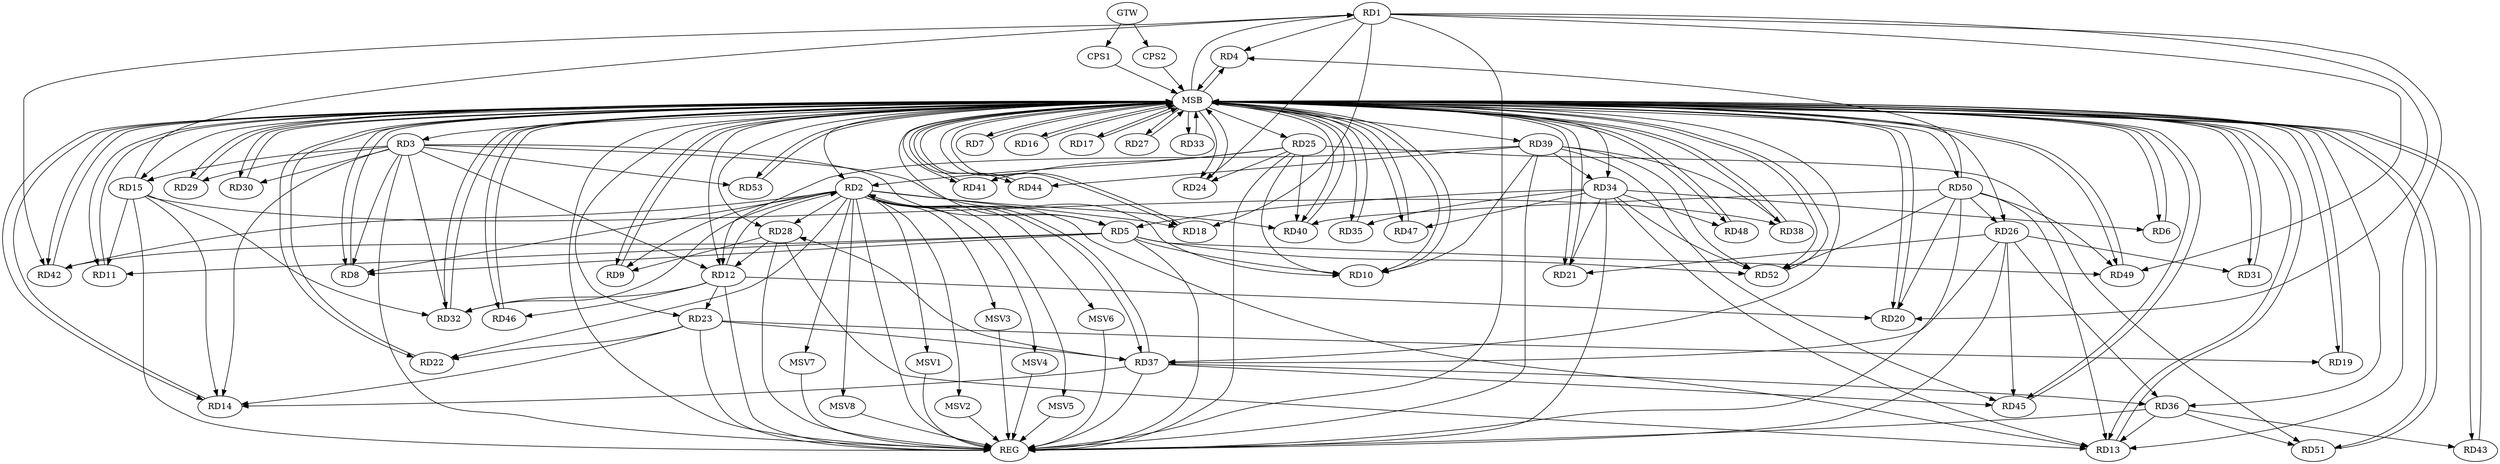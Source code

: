 strict digraph G {
  RD1 [ label="RD1" ];
  RD2 [ label="RD2" ];
  RD3 [ label="RD3" ];
  RD4 [ label="RD4" ];
  RD5 [ label="RD5" ];
  RD6 [ label="RD6" ];
  RD7 [ label="RD7" ];
  RD8 [ label="RD8" ];
  RD9 [ label="RD9" ];
  RD10 [ label="RD10" ];
  RD11 [ label="RD11" ];
  RD12 [ label="RD12" ];
  RD13 [ label="RD13" ];
  RD14 [ label="RD14" ];
  RD15 [ label="RD15" ];
  RD16 [ label="RD16" ];
  RD17 [ label="RD17" ];
  RD18 [ label="RD18" ];
  RD19 [ label="RD19" ];
  RD20 [ label="RD20" ];
  RD21 [ label="RD21" ];
  RD22 [ label="RD22" ];
  RD23 [ label="RD23" ];
  RD24 [ label="RD24" ];
  RD25 [ label="RD25" ];
  RD26 [ label="RD26" ];
  RD27 [ label="RD27" ];
  RD28 [ label="RD28" ];
  RD29 [ label="RD29" ];
  RD30 [ label="RD30" ];
  RD31 [ label="RD31" ];
  RD32 [ label="RD32" ];
  RD33 [ label="RD33" ];
  RD34 [ label="RD34" ];
  RD35 [ label="RD35" ];
  RD36 [ label="RD36" ];
  RD37 [ label="RD37" ];
  RD38 [ label="RD38" ];
  RD39 [ label="RD39" ];
  RD40 [ label="RD40" ];
  RD41 [ label="RD41" ];
  RD42 [ label="RD42" ];
  RD43 [ label="RD43" ];
  RD44 [ label="RD44" ];
  RD45 [ label="RD45" ];
  RD46 [ label="RD46" ];
  RD47 [ label="RD47" ];
  RD48 [ label="RD48" ];
  RD49 [ label="RD49" ];
  RD50 [ label="RD50" ];
  RD51 [ label="RD51" ];
  RD52 [ label="RD52" ];
  RD53 [ label="RD53" ];
  CPS1 [ label="CPS1" ];
  CPS2 [ label="CPS2" ];
  GTW [ label="GTW" ];
  REG [ label="REG" ];
  MSB [ label="MSB" ];
  MSV1 [ label="MSV1" ];
  MSV2 [ label="MSV2" ];
  MSV3 [ label="MSV3" ];
  MSV4 [ label="MSV4" ];
  MSV5 [ label="MSV5" ];
  MSV6 [ label="MSV6" ];
  MSV7 [ label="MSV7" ];
  MSV8 [ label="MSV8" ];
  RD1 -> RD4;
  RD1 -> RD13;
  RD15 -> RD1;
  RD1 -> RD18;
  RD1 -> RD20;
  RD1 -> RD24;
  RD1 -> RD42;
  RD1 -> RD49;
  RD2 -> RD8;
  RD2 -> RD9;
  RD12 -> RD2;
  RD2 -> RD13;
  RD2 -> RD18;
  RD2 -> RD22;
  RD25 -> RD2;
  RD2 -> RD28;
  RD2 -> RD32;
  RD2 -> RD37;
  RD37 -> RD2;
  RD2 -> RD40;
  RD2 -> RD42;
  RD3 -> RD5;
  RD3 -> RD8;
  RD3 -> RD10;
  RD3 -> RD12;
  RD3 -> RD14;
  RD3 -> RD15;
  RD3 -> RD29;
  RD3 -> RD30;
  RD3 -> RD32;
  RD3 -> RD53;
  RD50 -> RD4;
  RD5 -> RD8;
  RD5 -> RD10;
  RD5 -> RD11;
  RD34 -> RD5;
  RD5 -> RD42;
  RD5 -> RD49;
  RD5 -> RD52;
  RD34 -> RD6;
  RD28 -> RD9;
  RD25 -> RD10;
  RD39 -> RD10;
  RD15 -> RD11;
  RD12 -> RD20;
  RD12 -> RD23;
  RD28 -> RD12;
  RD12 -> RD32;
  RD39 -> RD12;
  RD12 -> RD46;
  RD28 -> RD13;
  RD34 -> RD13;
  RD36 -> RD13;
  RD50 -> RD13;
  RD15 -> RD14;
  RD23 -> RD14;
  RD37 -> RD14;
  RD15 -> RD32;
  RD15 -> RD38;
  RD23 -> RD19;
  RD50 -> RD20;
  RD26 -> RD21;
  RD34 -> RD21;
  RD23 -> RD22;
  RD23 -> RD37;
  RD25 -> RD24;
  RD25 -> RD40;
  RD25 -> RD41;
  RD25 -> RD51;
  RD26 -> RD31;
  RD26 -> RD36;
  RD26 -> RD37;
  RD26 -> RD45;
  RD50 -> RD26;
  RD37 -> RD28;
  RD34 -> RD35;
  RD39 -> RD34;
  RD34 -> RD47;
  RD34 -> RD48;
  RD34 -> RD52;
  RD37 -> RD36;
  RD36 -> RD43;
  RD36 -> RD51;
  RD37 -> RD45;
  RD39 -> RD38;
  RD39 -> RD44;
  RD39 -> RD45;
  RD39 -> RD52;
  RD50 -> RD40;
  RD50 -> RD49;
  RD50 -> RD52;
  GTW -> CPS1;
  GTW -> CPS2;
  RD1 -> REG;
  RD2 -> REG;
  RD3 -> REG;
  RD5 -> REG;
  RD12 -> REG;
  RD15 -> REG;
  RD23 -> REG;
  RD25 -> REG;
  RD26 -> REG;
  RD28 -> REG;
  RD34 -> REG;
  RD36 -> REG;
  RD37 -> REG;
  RD39 -> REG;
  RD50 -> REG;
  RD4 -> MSB;
  MSB -> RD5;
  MSB -> RD13;
  MSB -> RD15;
  MSB -> RD27;
  MSB -> RD43;
  MSB -> RD49;
  MSB -> REG;
  RD6 -> MSB;
  MSB -> RD35;
  MSB -> RD36;
  MSB -> RD40;
  RD7 -> MSB;
  MSB -> RD2;
  MSB -> RD6;
  MSB -> RD10;
  MSB -> RD21;
  MSB -> RD42;
  MSB -> RD47;
  RD8 -> MSB;
  MSB -> RD11;
  MSB -> RD18;
  MSB -> RD26;
  MSB -> RD28;
  MSB -> RD44;
  MSB -> RD53;
  RD9 -> MSB;
  MSB -> RD38;
  MSB -> RD46;
  RD10 -> MSB;
  MSB -> RD3;
  MSB -> RD25;
  MSB -> RD29;
  MSB -> RD32;
  MSB -> RD39;
  MSB -> RD52;
  RD11 -> MSB;
  MSB -> RD30;
  MSB -> RD50;
  RD13 -> MSB;
  MSB -> RD12;
  MSB -> RD23;
  MSB -> RD31;
  MSB -> RD37;
  RD14 -> MSB;
  MSB -> RD20;
  RD16 -> MSB;
  MSB -> RD4;
  MSB -> RD19;
  RD17 -> MSB;
  RD18 -> MSB;
  MSB -> RD34;
  RD19 -> MSB;
  MSB -> RD7;
  MSB -> RD16;
  RD20 -> MSB;
  MSB -> RD8;
  RD21 -> MSB;
  MSB -> RD14;
  MSB -> RD17;
  RD22 -> MSB;
  MSB -> RD41;
  MSB -> RD51;
  RD24 -> MSB;
  MSB -> RD48;
  RD27 -> MSB;
  RD29 -> MSB;
  RD30 -> MSB;
  RD31 -> MSB;
  MSB -> RD24;
  RD32 -> MSB;
  RD33 -> MSB;
  RD35 -> MSB;
  MSB -> RD9;
  RD38 -> MSB;
  RD40 -> MSB;
  MSB -> RD1;
  MSB -> RD45;
  RD41 -> MSB;
  RD42 -> MSB;
  RD43 -> MSB;
  RD44 -> MSB;
  RD45 -> MSB;
  RD46 -> MSB;
  MSB -> RD22;
  MSB -> RD33;
  RD47 -> MSB;
  RD48 -> MSB;
  RD49 -> MSB;
  RD51 -> MSB;
  RD52 -> MSB;
  RD53 -> MSB;
  CPS1 -> MSB;
  CPS2 -> MSB;
  RD2 -> MSV1;
  RD2 -> MSV2;
  RD2 -> MSV3;
  RD2 -> MSV4;
  RD2 -> MSV5;
  RD2 -> MSV6;
  RD2 -> MSV7;
  RD2 -> MSV8;
  MSV1 -> REG;
  MSV2 -> REG;
  MSV3 -> REG;
  MSV4 -> REG;
  MSV5 -> REG;
  MSV6 -> REG;
  MSV7 -> REG;
  MSV8 -> REG;
}
